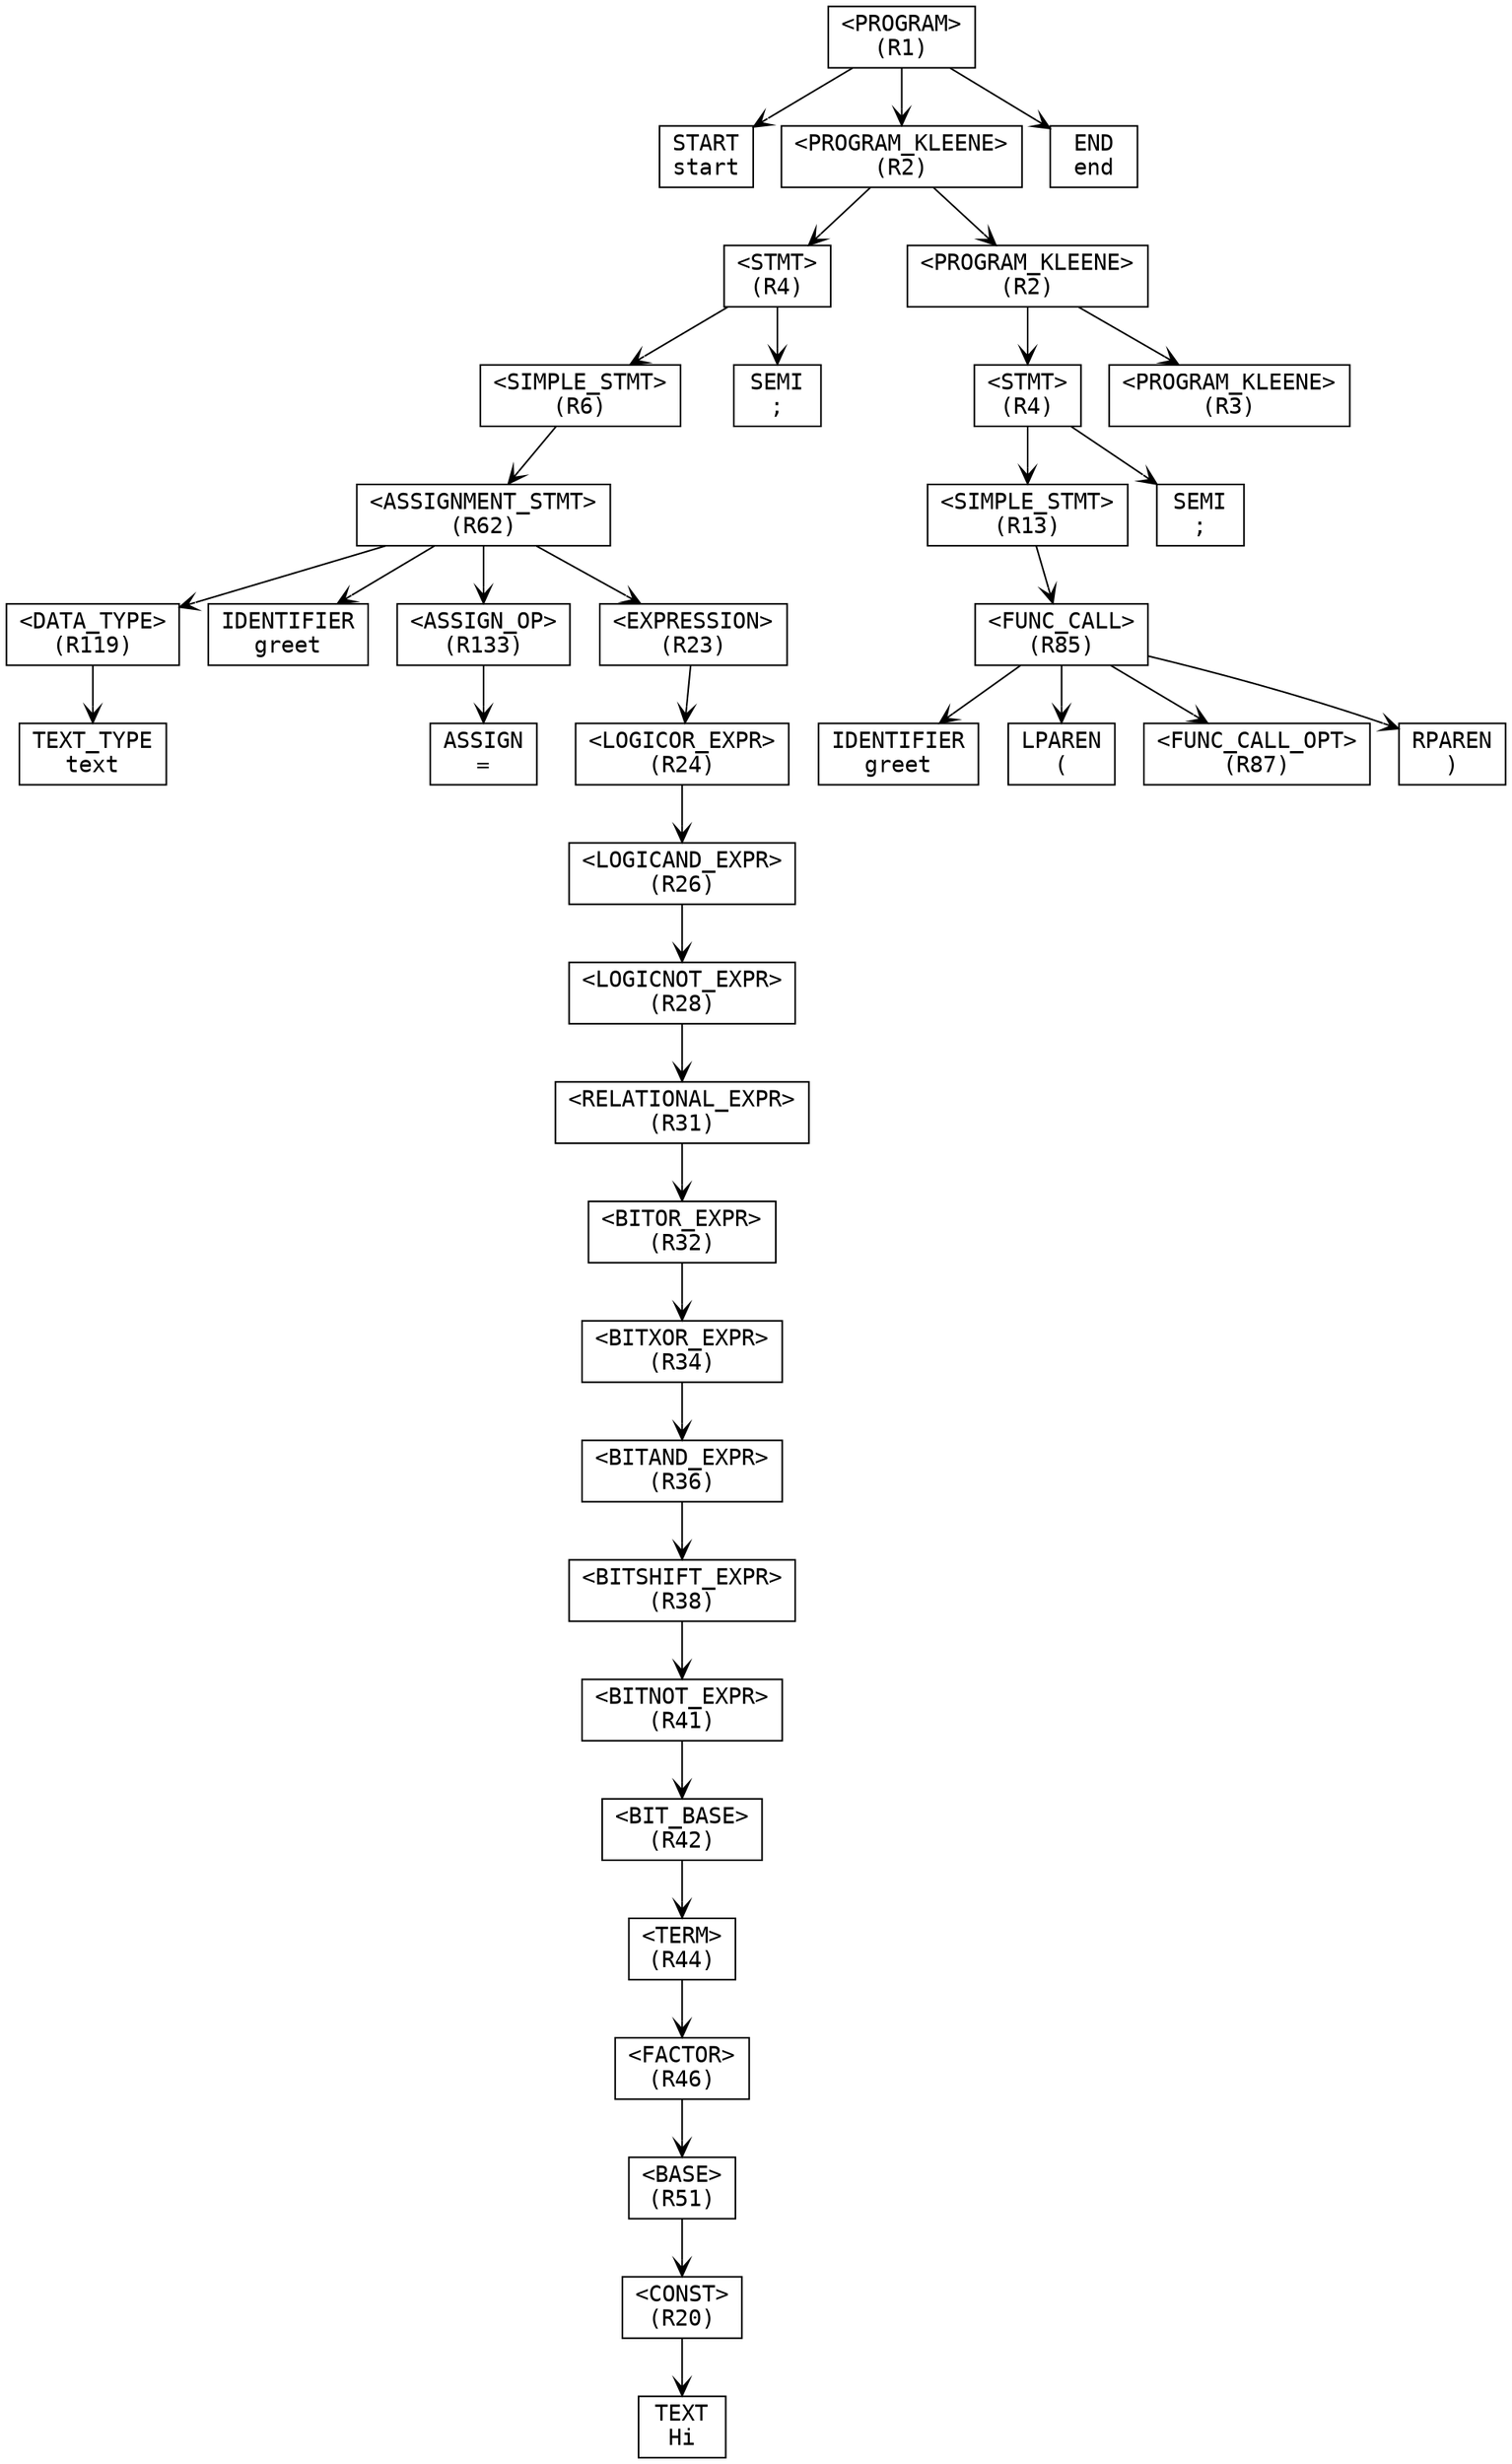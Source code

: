 digraph ParseTree {
  node [shape=box, fontname="Courier"];
  edge [arrowhead=vee];
  n1099975486 [label="<PROGRAM>\n(R1)"];
  n1692310401 [label="START\nstart"];
  n1099975486 -> n1692310401;
  n485081469 [label="<PROGRAM_KLEENE>\n(R2)"];
  n1356608316 [label="<STMT>\n(R4)"];
  n1485080858 [label="<SIMPLE_STMT>\n(R6)"];
  n1182232665 [label="<ASSIGNMENT_STMT>\n(R62)"];
  n340239299 [label="<DATA_TYPE>\n(R119)"];
  n624113572 [label="TEXT_TYPE\ntext"];
  n340239299 -> n624113572;
  n1182232665 -> n340239299;
  n1501800001 [label="IDENTIFIER\ngreet"];
  n1182232665 -> n1501800001;
  n604758160 [label="<ASSIGN_OP>\n(R133)"];
  n226166377 [label="ASSIGN\n="];
  n604758160 -> n226166377;
  n1182232665 -> n604758160;
  n826908277 [label="<EXPRESSION>\n(R23)"];
  n1975293875 [label="<LOGICOR_EXPR>\n(R24)"];
  n248047348 [label="<LOGICAND_EXPR>\n(R26)"];
  n1532358922 [label="<LOGICNOT_EXPR>\n(R28)"];
  n638744099 [label="<RELATIONAL_EXPR>\n(R31)"];
  n922905693 [label="<BITOR_EXPR>\n(R32)"];
  n2117387023 [label="<BITXOR_EXPR>\n(R34)"];
  n169717858 [label="<BITAND_EXPR>\n(R36)"];
  n1066101868 [label="<BITSHIFT_EXPR>\n(R38)"];
  n458202948 [label="<BITNOT_EXPR>\n(R41)"];
  n1136331673 [label="<BIT_BASE>\n(R42)"];
  n608316716 [label="<TERM>\n(R44)"];
  n1078910404 [label="<FACTOR>\n(R46)"];
  n664592182 [label="<BASE>\n(R51)"];
  n1012989855 [label="<CONST>\n(R20)"];
  n167681650 [label="TEXT\nHi"];
  n1012989855 -> n167681650;
  n664592182 -> n1012989855;
  n1078910404 -> n664592182;
  n608316716 -> n1078910404;
  n1136331673 -> n608316716;
  n458202948 -> n1136331673;
  n1066101868 -> n458202948;
  n169717858 -> n1066101868;
  n2117387023 -> n169717858;
  n922905693 -> n2117387023;
  n638744099 -> n922905693;
  n1532358922 -> n638744099;
  n248047348 -> n1532358922;
  n1975293875 -> n248047348;
  n826908277 -> n1975293875;
  n1182232665 -> n826908277;
  n1485080858 -> n1182232665;
  n1356608316 -> n1485080858;
  n1063834228 [label="SEMI\n;"];
  n1356608316 -> n1063834228;
  n485081469 -> n1356608316;
  n2127351744 [label="<PROGRAM_KLEENE>\n(R2)"];
  n1164663681 [label="<STMT>\n(R4)"];
  n941314128 [label="<SIMPLE_STMT>\n(R13)"];
  n1092214357 [label="<FUNC_CALL>\n(R85)"];
  n1504951161 [label="IDENTIFIER\ngreet"];
  n1092214357 -> n1504951161;
  n1176192157 [label="LPAREN\n("];
  n1092214357 -> n1176192157;
  n610276830 [label="<FUNC_CALL_OPT>\n(R87)"];
  n1092214357 -> n610276830;
  n730106993 [label="RPAREN\n)"];
  n1092214357 -> n730106993;
  n941314128 -> n1092214357;
  n1164663681 -> n941314128;
  n1873318411 [label="SEMI\n;"];
  n1164663681 -> n1873318411;
  n2127351744 -> n1164663681;
  n1938492623 [label="<PROGRAM_KLEENE>\n(R3)"];
  n2127351744 -> n1938492623;
  n485081469 -> n2127351744;
  n1099975486 -> n485081469;
  n1465985413 [label="END\nend"];
  n1099975486 -> n1465985413;
}